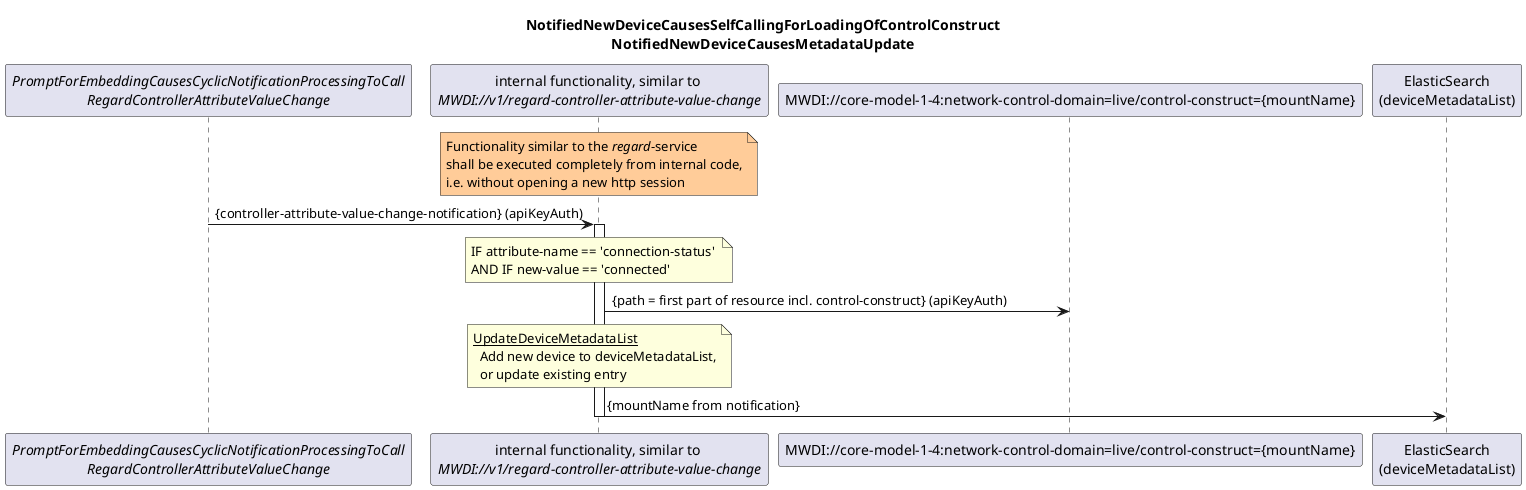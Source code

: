 @startuml 020_NotificationBasedDeviceListSyncAddUpdate
skinparam responseMessageBelowArrow true

title  
  NotifiedNewDeviceCausesSelfCallingForLoadingOfControlConstruct
  NotifiedNewDeviceCausesMetadataUpdate
end title

participant "<i>PromptForEmbeddingCausesCyclicNotificationProcessingToCall</i>\n<i>RegardControllerAttributeValueChange</i>" as init
participant "internal functionality, similar to \n<i>MWDI://v1/regard-controller-attribute-value-change</i>" as regardNewDevice
participant "MWDI://core-model-1-4:network-control-domain=live/control-construct={mountName}" as liveControlConstruct
participant "ElasticSearch\n(deviceMetadataList)" as es

note over regardNewDevice #ffcc99
  Functionality similar to the <i>regard</i>-service
  shall be executed completely from internal code,
  i.e. without opening a new http session
end note

init -> regardNewDevice: {controller-attribute-value-change-notification} (apiKeyAuth)
activate regardNewDevice

note over regardNewDevice
IF attribute-name == 'connection-status' 
AND IF new-value == 'connected'
end note

regardNewDevice -> liveControlConstruct: {path = first part of resource incl. control-construct} (apiKeyAuth)

note over regardNewDevice
  <u>UpdateDeviceMetadataList</u>
    Add new device to deviceMetadataList,
    or update existing entry
end note
regardNewDevice -> es: {mountName from notification}

deactivate regardNewDevice

@enduml